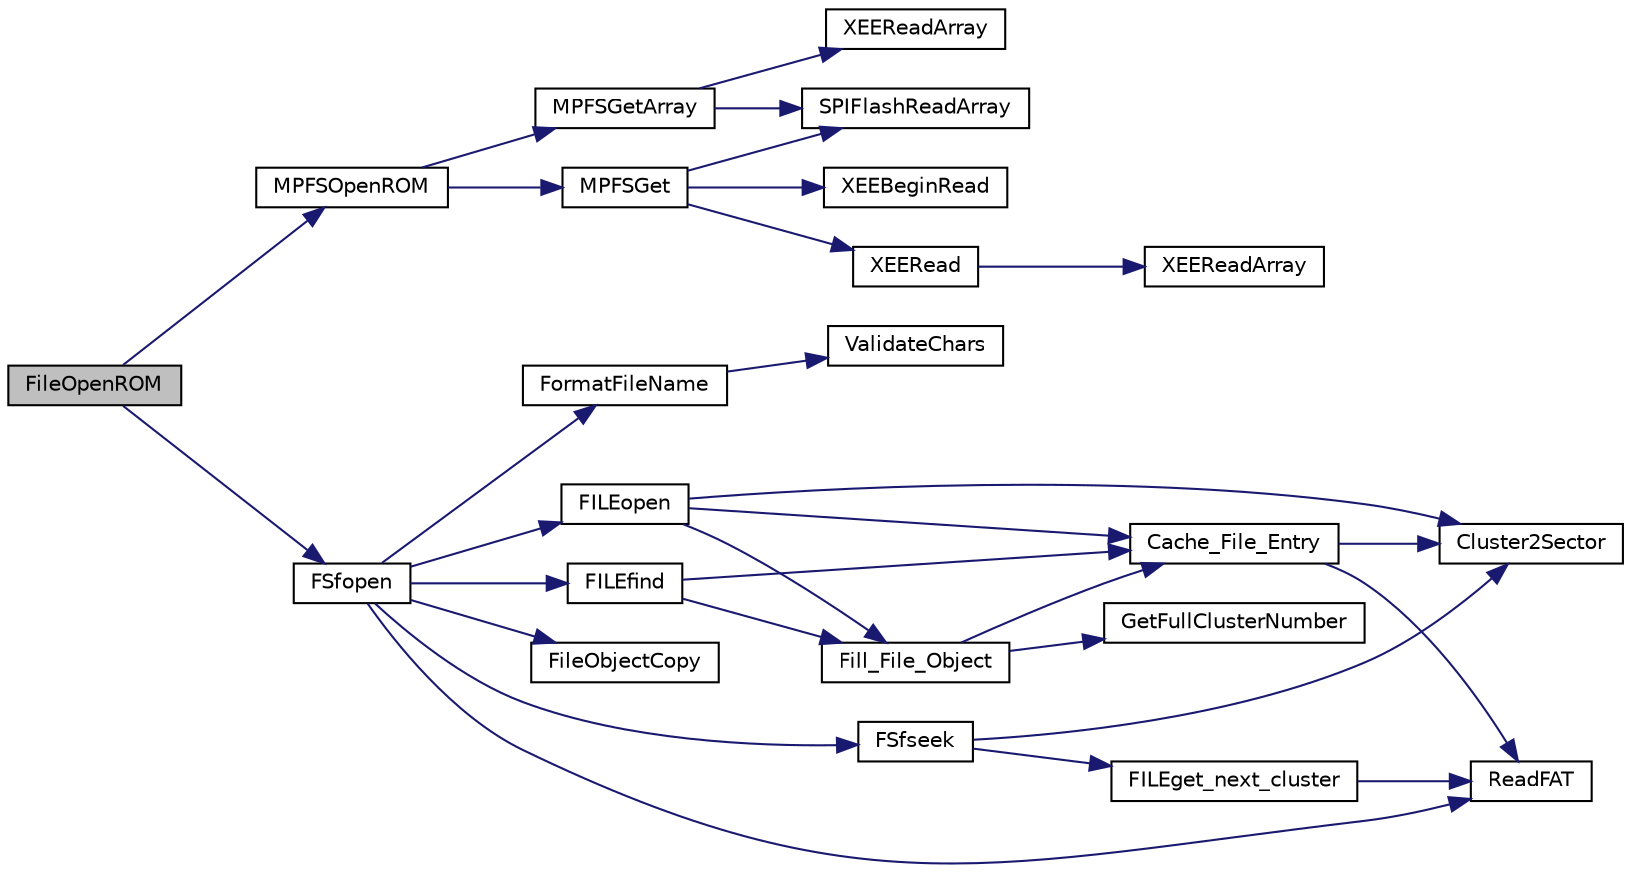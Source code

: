 digraph "FileOpenROM"
{
  edge [fontname="Helvetica",fontsize="10",labelfontname="Helvetica",labelfontsize="10"];
  node [fontname="Helvetica",fontsize="10",shape=record];
  rankdir="LR";
  Node1 [label="FileOpenROM",height=0.2,width=0.4,color="black", fillcolor="grey75", style="filled", fontcolor="black"];
  Node1 -> Node2 [color="midnightblue",fontsize="10",style="solid"];
  Node2 [label="MPFSOpenROM",height=0.2,width=0.4,color="black", fillcolor="white", style="filled",URL="$_m_p_f_s2_8c.html#a0bd3253fb81c25ae33e53ae1fc201fd8"];
  Node2 -> Node3 [color="midnightblue",fontsize="10",style="solid"];
  Node3 [label="MPFSGetArray",height=0.2,width=0.4,color="black", fillcolor="white", style="filled",URL="$_m_p_f_s2_8c.html#a1240a043816cea186c933f00cc10f83f"];
  Node3 -> Node4 [color="midnightblue",fontsize="10",style="solid"];
  Node4 [label="XEEReadArray",height=0.2,width=0.4,color="black", fillcolor="white", style="filled",URL="$_x_e_e_p_r_o_m_8h.html#ad33a7f0f4695611007fedfce9e310def"];
  Node3 -> Node5 [color="midnightblue",fontsize="10",style="solid"];
  Node5 [label="SPIFlashReadArray",height=0.2,width=0.4,color="black", fillcolor="white", style="filled",URL="$_s_p_i_flash_8h.html#ae5aa83767752148a914311bcff478d8b"];
  Node2 -> Node6 [color="midnightblue",fontsize="10",style="solid"];
  Node6 [label="MPFSGet",height=0.2,width=0.4,color="black", fillcolor="white", style="filled",URL="$_m_p_f_s2_8c.html#afb383667304485d15b8533a6af5d72bb"];
  Node6 -> Node7 [color="midnightblue",fontsize="10",style="solid"];
  Node7 [label="XEEBeginRead",height=0.2,width=0.4,color="black", fillcolor="white", style="filled",URL="$_x_e_e_p_r_o_m_8h.html#ab78c05e1d3c082d1222b31e4cd0bde00"];
  Node6 -> Node8 [color="midnightblue",fontsize="10",style="solid"];
  Node8 [label="XEERead",height=0.2,width=0.4,color="black", fillcolor="white", style="filled",URL="$_x_e_e_p_r_o_m_8h.html#ac2a8019dcb8a55999748080b10af9c22"];
  Node8 -> Node9 [color="midnightblue",fontsize="10",style="solid"];
  Node9 [label="XEEReadArray",height=0.2,width=0.4,color="black", fillcolor="white", style="filled",URL="$_s_p_i_e_e_p_r_o_m_8c.html#ad33a7f0f4695611007fedfce9e310def"];
  Node6 -> Node5 [color="midnightblue",fontsize="10",style="solid"];
  Node1 -> Node10 [color="midnightblue",fontsize="10",style="solid"];
  Node10 [label="FSfopen",height=0.2,width=0.4,color="black", fillcolor="white", style="filled",URL="$_f_s_i_o_8h.html#a80780b69226fc956fb01be96e3dd4e66"];
  Node10 -> Node11 [color="midnightblue",fontsize="10",style="solid"];
  Node11 [label="FormatFileName",height=0.2,width=0.4,color="black", fillcolor="white", style="filled",URL="$_f_s_i_o_8c.html#a34a71e8c40389a7bd57551c35c1f6d0c"];
  Node11 -> Node12 [color="midnightblue",fontsize="10",style="solid"];
  Node12 [label="ValidateChars",height=0.2,width=0.4,color="black", fillcolor="white", style="filled",URL="$_f_s_i_o_8c.html#a16024f44ce3d91334d0ae223edd5fb32"];
  Node10 -> Node13 [color="midnightblue",fontsize="10",style="solid"];
  Node13 [label="FileObjectCopy",height=0.2,width=0.4,color="black", fillcolor="white", style="filled",URL="$_f_s_i_o_8c.html#a75a26039a04177772a323b069b0bdcf2"];
  Node10 -> Node14 [color="midnightblue",fontsize="10",style="solid"];
  Node14 [label="FILEfind",height=0.2,width=0.4,color="black", fillcolor="white", style="filled",URL="$_f_s_i_o_8c.html#aa0953ab0c059963e7b5c2076fdb01f9b"];
  Node14 -> Node15 [color="midnightblue",fontsize="10",style="solid"];
  Node15 [label="Cache_File_Entry",height=0.2,width=0.4,color="black", fillcolor="white", style="filled",URL="$_f_s_i_o_8c.html#a2c0446aec539db935e45da19e55fa3f1"];
  Node15 -> Node16 [color="midnightblue",fontsize="10",style="solid"];
  Node16 [label="ReadFAT",height=0.2,width=0.4,color="black", fillcolor="white", style="filled",URL="$_f_s_i_o_8c.html#a4d7dfa3bb2dff15bed1982fa8e4595e0"];
  Node15 -> Node17 [color="midnightblue",fontsize="10",style="solid"];
  Node17 [label="Cluster2Sector",height=0.2,width=0.4,color="black", fillcolor="white", style="filled",URL="$_f_s_i_o_8c.html#a770482c21b6c1913ef159307ddb56b7e"];
  Node14 -> Node18 [color="midnightblue",fontsize="10",style="solid"];
  Node18 [label="Fill_File_Object",height=0.2,width=0.4,color="black", fillcolor="white", style="filled",URL="$_f_s_i_o_8c.html#aa92838a16615c1bb64460c551b9efc23"];
  Node18 -> Node15 [color="midnightblue",fontsize="10",style="solid"];
  Node18 -> Node19 [color="midnightblue",fontsize="10",style="solid"];
  Node19 [label="GetFullClusterNumber",height=0.2,width=0.4,color="black", fillcolor="white", style="filled",URL="$_f_s_i_o_8c.html#acb6be567ae4ba9d84a2edcb4fa1c2319"];
  Node10 -> Node20 [color="midnightblue",fontsize="10",style="solid"];
  Node20 [label="FILEopen",height=0.2,width=0.4,color="black", fillcolor="white", style="filled",URL="$_f_s_i_o_8c.html#aefbcc2c762e5983bc83d6baf60d962f1"];
  Node20 -> Node15 [color="midnightblue",fontsize="10",style="solid"];
  Node20 -> Node18 [color="midnightblue",fontsize="10",style="solid"];
  Node20 -> Node17 [color="midnightblue",fontsize="10",style="solid"];
  Node10 -> Node21 [color="midnightblue",fontsize="10",style="solid"];
  Node21 [label="FSfseek",height=0.2,width=0.4,color="black", fillcolor="white", style="filled",URL="$_f_s_i_o_8c.html#a919fabb3203e0eacf711b957bf803c10"];
  Node21 -> Node22 [color="midnightblue",fontsize="10",style="solid"];
  Node22 [label="FILEget_next_cluster",height=0.2,width=0.4,color="black", fillcolor="white", style="filled",URL="$_f_s_i_o_8c.html#a11c64fd4e3052b4db1ace3e6da53512b"];
  Node22 -> Node16 [color="midnightblue",fontsize="10",style="solid"];
  Node21 -> Node17 [color="midnightblue",fontsize="10",style="solid"];
  Node10 -> Node16 [color="midnightblue",fontsize="10",style="solid"];
}
